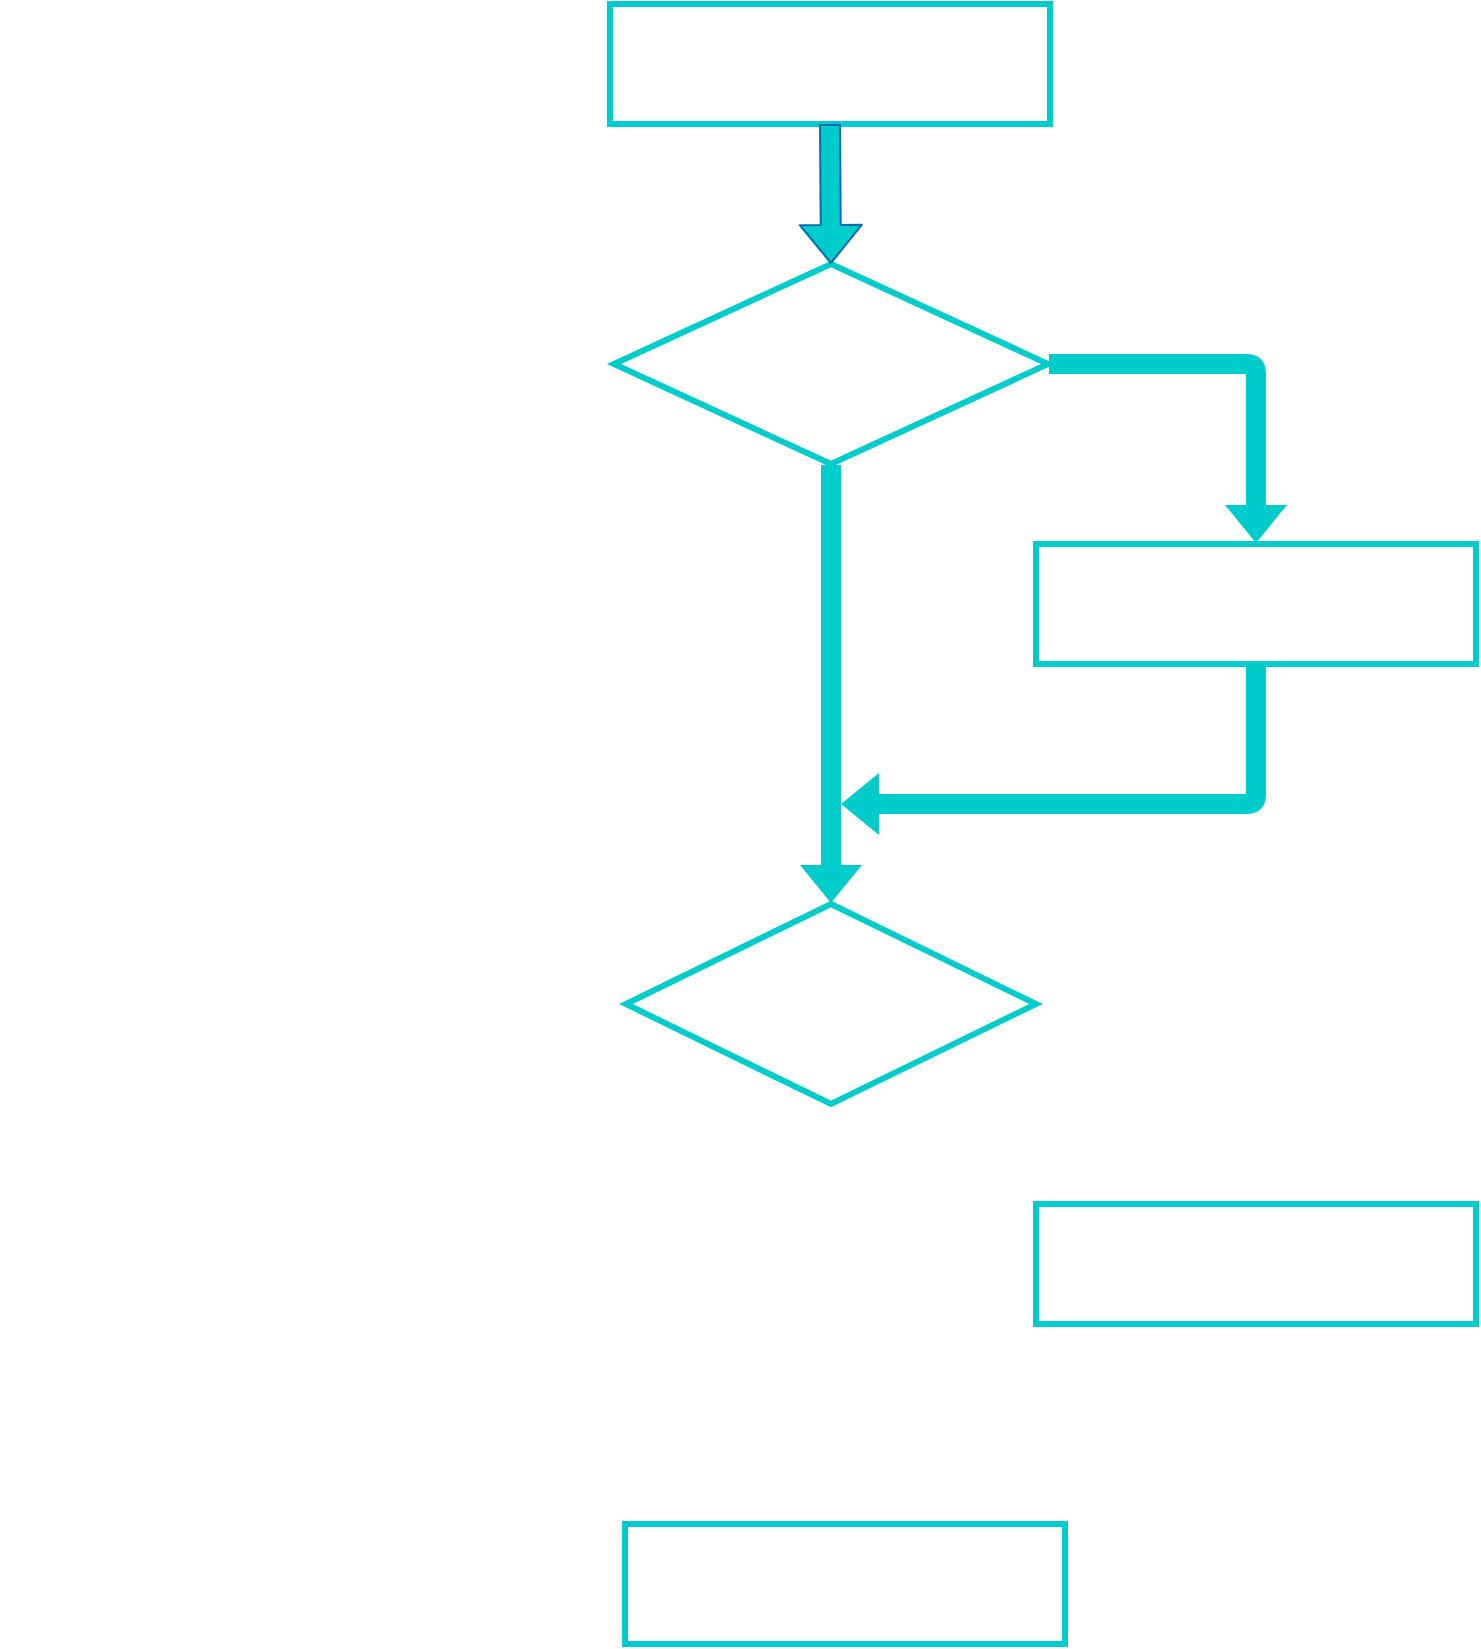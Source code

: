 <mxfile>
    <diagram id="iNNgSTABh2piS-JZbBgS" name="Page-1">
        <mxGraphModel dx="1074" dy="488" grid="1" gridSize="10" guides="1" tooltips="1" connect="1" arrows="1" fold="1" page="1" pageScale="1" pageWidth="850" pageHeight="1100" math="0" shadow="0">
            <root>
                <mxCell id="0"/>
                <mxCell id="1" parent="0"/>
                <mxCell id="52" value="1" style="text;html=1;align=center;verticalAlign=middle;resizable=0;points=[];autosize=1;strokeColor=none;fillColor=none;fontFamily=Times New Roman;fontSize=30;fontColor=#FFFFFF;" parent="1" vertex="1">
                    <mxGeometry x="10" y="160" width="30" height="40" as="geometry"/>
                </mxCell>
                <mxCell id="108" value="" style="rounded=0;whiteSpace=wrap;html=1;fillColor=none;strokeWidth=3;strokeColor=#00CCCC;" vertex="1" parent="1">
                    <mxGeometry x="315" y="60" width="220" height="60" as="geometry"/>
                </mxCell>
                <mxCell id="116" value="" style="edgeStyle=none;html=1;fillColor=#00CCCC;" edge="1" parent="1" source="109" target="108">
                    <mxGeometry relative="1" as="geometry"/>
                </mxCell>
                <mxCell id="117" value="" style="edgeStyle=none;html=1;strokeWidth=1;fillColor=#00CCCC;" edge="1" parent="1" source="109" target="108">
                    <mxGeometry relative="1" as="geometry"/>
                </mxCell>
                <mxCell id="109" value="" style="rhombus;whiteSpace=wrap;html=1;strokeColor=#00CCCC;strokeWidth=3;fillColor=none;" vertex="1" parent="1">
                    <mxGeometry x="317" y="190" width="217" height="100" as="geometry"/>
                </mxCell>
                <mxCell id="110" value="" style="rounded=0;whiteSpace=wrap;html=1;fillColor=none;strokeWidth=3;strokeColor=#00CCCC;" vertex="1" parent="1">
                    <mxGeometry x="528" y="330" width="220" height="60" as="geometry"/>
                </mxCell>
                <mxCell id="111" value="" style="rhombus;whiteSpace=wrap;html=1;strokeColor=#00CCCC;strokeWidth=3;fillColor=none;" vertex="1" parent="1">
                    <mxGeometry x="323" y="510" width="205" height="100" as="geometry"/>
                </mxCell>
                <mxCell id="112" value="" style="rounded=0;whiteSpace=wrap;html=1;fillColor=none;strokeWidth=3;strokeColor=#00CCCC;" vertex="1" parent="1">
                    <mxGeometry x="528" y="660" width="220" height="60" as="geometry"/>
                </mxCell>
                <mxCell id="113" value="" style="rounded=0;whiteSpace=wrap;html=1;fillColor=none;strokeWidth=3;strokeColor=#00CCCC;" vertex="1" parent="1">
                    <mxGeometry x="322.5" y="820" width="220" height="60" as="geometry"/>
                </mxCell>
                <mxCell id="115" value="" style="shape=flexArrow;endArrow=classic;html=1;fillColor=#00CCCC;strokeColor=#006EAF;strokeWidth=1;entryX=0.5;entryY=0;entryDx=0;entryDy=0;exitX=0.5;exitY=1;exitDx=0;exitDy=0;" edge="1" parent="1" source="108" target="109">
                    <mxGeometry width="50" height="50" relative="1" as="geometry">
                        <mxPoint x="426" y="130" as="sourcePoint"/>
                        <mxPoint x="425" y="180" as="targetPoint"/>
                    </mxGeometry>
                </mxCell>
                <mxCell id="118" value="" style="shape=flexArrow;endArrow=classic;html=1;strokeWidth=1;fillColor=#00CCCC;exitX=1;exitY=0.5;exitDx=0;exitDy=0;entryX=0.5;entryY=0;entryDx=0;entryDy=0;strokeColor=none;" edge="1" parent="1" source="109" target="110">
                    <mxGeometry width="50" height="50" relative="1" as="geometry">
                        <mxPoint x="550" y="240" as="sourcePoint"/>
                        <mxPoint x="600" y="190" as="targetPoint"/>
                        <Array as="points">
                            <mxPoint x="638" y="240"/>
                        </Array>
                    </mxGeometry>
                </mxCell>
                <mxCell id="119" value="" style="shape=flexArrow;endArrow=classic;html=1;strokeWidth=1;fillColor=#00CCCC;exitX=0.5;exitY=1;exitDx=0;exitDy=0;strokeColor=none;" edge="1" parent="1" source="110">
                    <mxGeometry width="50" height="50" relative="1" as="geometry">
                        <mxPoint x="570" y="480" as="sourcePoint"/>
                        <mxPoint x="430" y="460" as="targetPoint"/>
                        <Array as="points">
                            <mxPoint x="638" y="460"/>
                        </Array>
                    </mxGeometry>
                </mxCell>
                <mxCell id="120" value="" style="shape=flexArrow;endArrow=classic;html=1;strokeWidth=1;fillColor=#00CCCC;exitX=0.5;exitY=1;exitDx=0;exitDy=0;entryX=0.5;entryY=0;entryDx=0;entryDy=0;strokeColor=none;" edge="1" parent="1" source="109" target="111">
                    <mxGeometry width="50" height="50" relative="1" as="geometry">
                        <mxPoint x="425" y="330" as="sourcePoint"/>
                        <mxPoint x="430" y="490" as="targetPoint"/>
                    </mxGeometry>
                </mxCell>
            </root>
        </mxGraphModel>
    </diagram>
</mxfile>